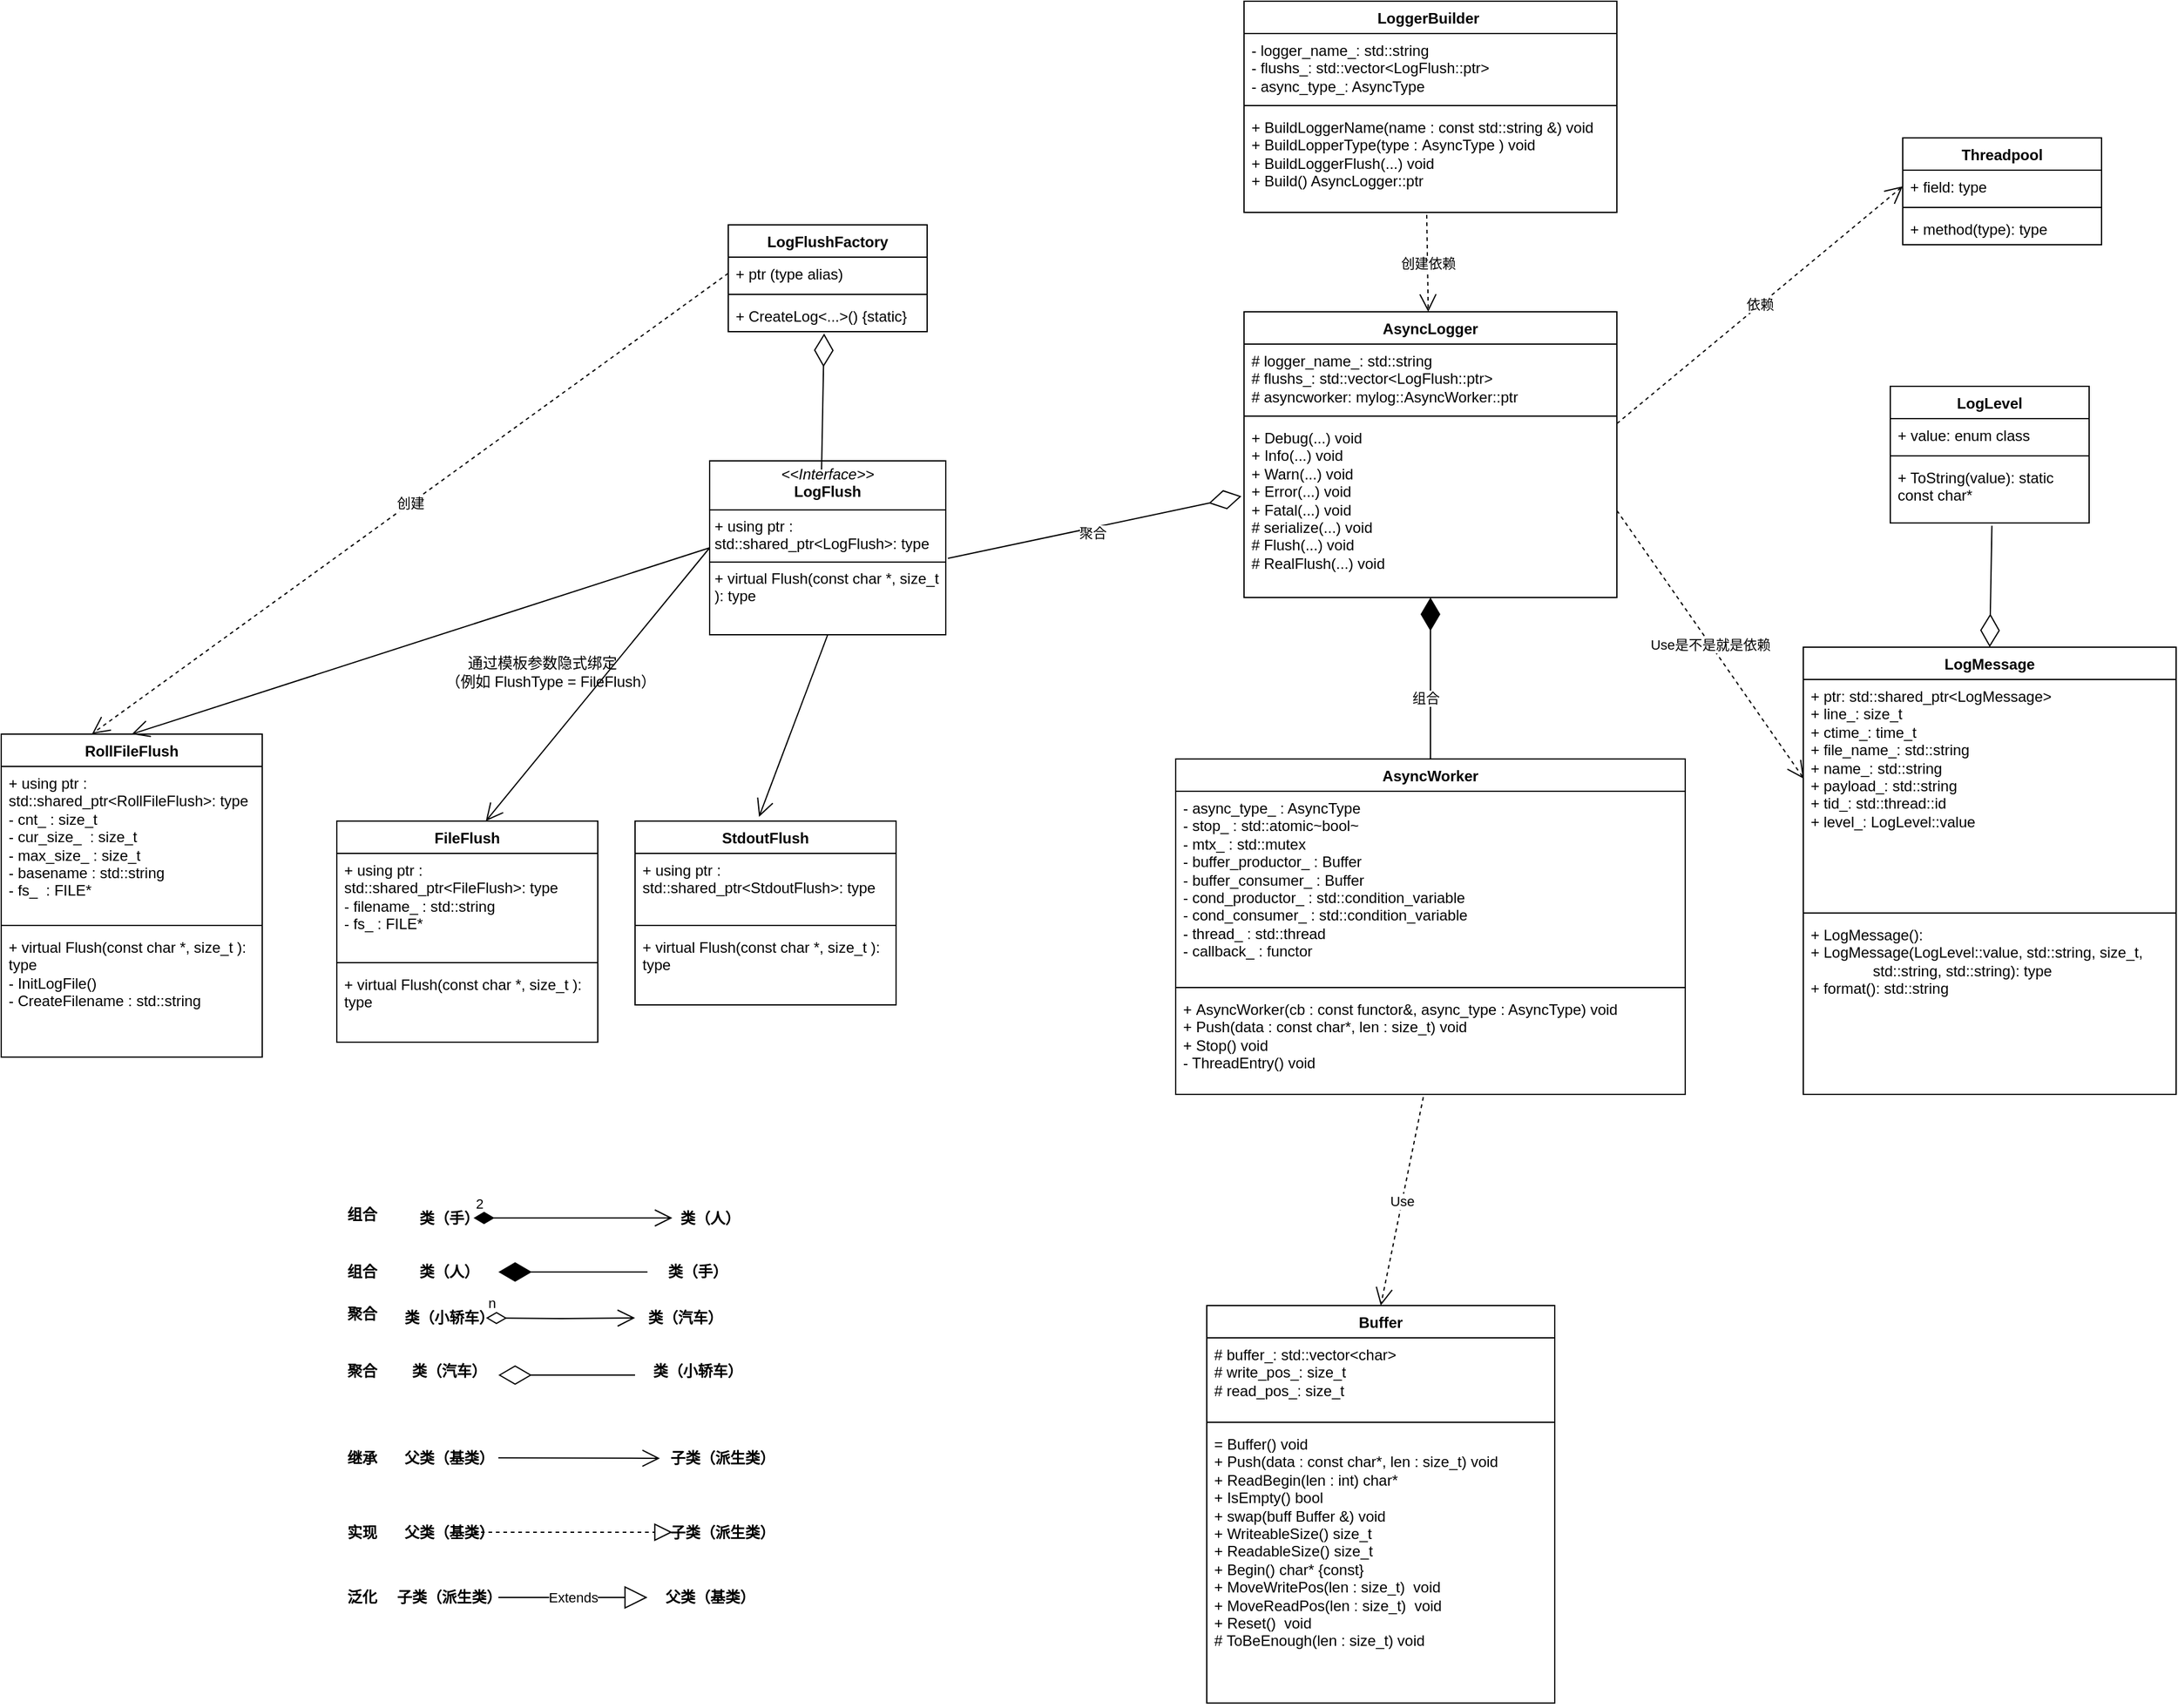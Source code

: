 <mxfile version="26.1.0">
  <diagram name="第 1 页" id="fOuAMprKsr2X9MjwaEno">
    <mxGraphModel dx="3427" dy="2079" grid="1" gridSize="10" guides="1" tooltips="1" connect="1" arrows="1" fold="1" page="1" pageScale="1" pageWidth="827" pageHeight="1169" math="0" shadow="0">
      <root>
        <mxCell id="0" />
        <mxCell id="1" parent="0" />
        <mxCell id="z3Is95D2eXdALTqiWvSm-1" value="LogLevel" style="swimlane;fontStyle=1;align=center;verticalAlign=top;childLayout=stackLayout;horizontal=1;startSize=26;horizontalStack=0;resizeParent=1;resizeParentMax=0;resizeLast=0;collapsible=1;marginBottom=0;whiteSpace=wrap;html=1;" parent="1" vertex="1">
          <mxGeometry x="450" y="-630" width="160" height="110" as="geometry" />
        </mxCell>
        <mxCell id="z3Is95D2eXdALTqiWvSm-2" value="+ value: enum class" style="text;strokeColor=none;fillColor=none;align=left;verticalAlign=top;spacingLeft=4;spacingRight=4;overflow=hidden;rotatable=0;points=[[0,0.5],[1,0.5]];portConstraint=eastwest;whiteSpace=wrap;html=1;" parent="z3Is95D2eXdALTqiWvSm-1" vertex="1">
          <mxGeometry y="26" width="160" height="26" as="geometry" />
        </mxCell>
        <mxCell id="z3Is95D2eXdALTqiWvSm-3" value="" style="line;strokeWidth=1;fillColor=none;align=left;verticalAlign=middle;spacingTop=-1;spacingLeft=3;spacingRight=3;rotatable=0;labelPosition=right;points=[];portConstraint=eastwest;strokeColor=inherit;" parent="z3Is95D2eXdALTqiWvSm-1" vertex="1">
          <mxGeometry y="52" width="160" height="8" as="geometry" />
        </mxCell>
        <mxCell id="z3Is95D2eXdALTqiWvSm-4" value="+ ToString(value): static const char*" style="text;strokeColor=none;fillColor=none;align=left;verticalAlign=top;spacingLeft=4;spacingRight=4;overflow=hidden;rotatable=0;points=[[0,0.5],[1,0.5]];portConstraint=eastwest;whiteSpace=wrap;html=1;" parent="z3Is95D2eXdALTqiWvSm-1" vertex="1">
          <mxGeometry y="60" width="160" height="50" as="geometry" />
        </mxCell>
        <mxCell id="z3Is95D2eXdALTqiWvSm-5" value="LogMessage" style="swimlane;fontStyle=1;align=center;verticalAlign=top;childLayout=stackLayout;horizontal=1;startSize=26;horizontalStack=0;resizeParent=1;resizeParentMax=0;resizeLast=0;collapsible=1;marginBottom=0;whiteSpace=wrap;html=1;" parent="1" vertex="1">
          <mxGeometry x="380" y="-420" width="300" height="360" as="geometry" />
        </mxCell>
        <mxCell id="z3Is95D2eXdALTqiWvSm-6" value="+ ptr: std::shared_ptr&amp;lt;LogMessage&amp;gt;&lt;div&gt;+ line_: size_t&lt;/div&gt;&lt;div&gt;+ ctime_: time_t&lt;/div&gt;&lt;div&gt;+ file_name_: std::string&lt;/div&gt;&lt;div&gt;+ name_: std::string&lt;/div&gt;&lt;div&gt;&lt;div&gt;+ payload_: std::string&lt;/div&gt;&lt;div&gt;+ tid_: std::thread::id&lt;/div&gt;&lt;/div&gt;&lt;div&gt;&lt;div&gt;+ level_: LogLevel::value&lt;/div&gt;&lt;/div&gt;" style="text;strokeColor=none;fillColor=none;align=left;verticalAlign=top;spacingLeft=4;spacingRight=4;overflow=hidden;rotatable=0;points=[[0,0.5],[1,0.5]];portConstraint=eastwest;whiteSpace=wrap;html=1;" parent="z3Is95D2eXdALTqiWvSm-5" vertex="1">
          <mxGeometry y="26" width="300" height="184" as="geometry" />
        </mxCell>
        <mxCell id="z3Is95D2eXdALTqiWvSm-7" value="" style="line;strokeWidth=1;fillColor=none;align=left;verticalAlign=middle;spacingTop=-1;spacingLeft=3;spacingRight=3;rotatable=0;labelPosition=right;points=[];portConstraint=eastwest;strokeColor=inherit;" parent="z3Is95D2eXdALTqiWvSm-5" vertex="1">
          <mxGeometry y="210" width="300" height="8" as="geometry" />
        </mxCell>
        <mxCell id="z3Is95D2eXdALTqiWvSm-8" value="+ LogMessage():&amp;nbsp;&lt;div&gt;+ LogMessage(&lt;span style=&quot;background-color: transparent;&quot;&gt;LogLevel::value, std::string, size_t,&lt;br&gt;&lt;/span&gt;&lt;span style=&quot;background-color: transparent;&quot;&gt;&amp;nbsp; &amp;nbsp; &amp;nbsp; &amp;nbsp; &amp;nbsp; &amp;nbsp; &amp;nbsp; &amp;nbsp;std::string, std::string&lt;/span&gt;): type&lt;/div&gt;&lt;div&gt;+ format(): std::string&lt;/div&gt;" style="text;strokeColor=none;fillColor=none;align=left;verticalAlign=top;spacingLeft=4;spacingRight=4;overflow=hidden;rotatable=0;points=[[0,0.5],[1,0.5]];portConstraint=eastwest;whiteSpace=wrap;html=1;" parent="z3Is95D2eXdALTqiWvSm-5" vertex="1">
          <mxGeometry y="218" width="300" height="142" as="geometry" />
        </mxCell>
        <mxCell id="IWvmdIMH10l5KPkmLy84-5" value="" style="endArrow=diamondThin;endFill=0;endSize=24;html=1;rounded=0;entryX=0.5;entryY=0;entryDx=0;entryDy=0;exitX=0.511;exitY=1.045;exitDx=0;exitDy=0;exitPerimeter=0;" parent="1" source="z3Is95D2eXdALTqiWvSm-4" target="z3Is95D2eXdALTqiWvSm-5" edge="1">
          <mxGeometry width="160" relative="1" as="geometry">
            <mxPoint x="450" y="280" as="sourcePoint" />
            <mxPoint x="481" y="340" as="targetPoint" />
          </mxGeometry>
        </mxCell>
        <mxCell id="IWvmdIMH10l5KPkmLy84-7" value="StdoutFlush" style="swimlane;fontStyle=1;align=center;verticalAlign=top;childLayout=stackLayout;horizontal=1;startSize=26;horizontalStack=0;resizeParent=1;resizeParentMax=0;resizeLast=0;collapsible=1;marginBottom=0;whiteSpace=wrap;html=1;" parent="1" vertex="1">
          <mxGeometry x="-560" y="-280" width="210" height="148" as="geometry" />
        </mxCell>
        <mxCell id="IWvmdIMH10l5KPkmLy84-8" value="+ using ptr : std::shared_ptr&amp;lt;StdoutFlush&amp;gt;: type" style="text;strokeColor=none;fillColor=none;align=left;verticalAlign=top;spacingLeft=4;spacingRight=4;overflow=hidden;rotatable=0;points=[[0,0.5],[1,0.5]];portConstraint=eastwest;whiteSpace=wrap;html=1;" parent="IWvmdIMH10l5KPkmLy84-7" vertex="1">
          <mxGeometry y="26" width="210" height="54" as="geometry" />
        </mxCell>
        <mxCell id="IWvmdIMH10l5KPkmLy84-9" value="" style="line;strokeWidth=1;fillColor=none;align=left;verticalAlign=middle;spacingTop=-1;spacingLeft=3;spacingRight=3;rotatable=0;labelPosition=right;points=[];portConstraint=eastwest;strokeColor=inherit;" parent="IWvmdIMH10l5KPkmLy84-7" vertex="1">
          <mxGeometry y="80" width="210" height="8" as="geometry" />
        </mxCell>
        <mxCell id="IWvmdIMH10l5KPkmLy84-10" value="+&amp;nbsp;virtual Flush(const char *, size_t ): type" style="text;strokeColor=none;fillColor=none;align=left;verticalAlign=top;spacingLeft=4;spacingRight=4;overflow=hidden;rotatable=0;points=[[0,0.5],[1,0.5]];portConstraint=eastwest;whiteSpace=wrap;html=1;" parent="IWvmdIMH10l5KPkmLy84-7" vertex="1">
          <mxGeometry y="88" width="210" height="60" as="geometry" />
        </mxCell>
        <mxCell id="IWvmdIMH10l5KPkmLy84-11" value="FileFlush" style="swimlane;fontStyle=1;align=center;verticalAlign=top;childLayout=stackLayout;horizontal=1;startSize=26;horizontalStack=0;resizeParent=1;resizeParentMax=0;resizeLast=0;collapsible=1;marginBottom=0;whiteSpace=wrap;html=1;" parent="1" vertex="1">
          <mxGeometry x="-800" y="-280" width="210" height="178" as="geometry" />
        </mxCell>
        <mxCell id="IWvmdIMH10l5KPkmLy84-12" value="+ using ptr : std::shared_ptr&amp;lt;FileFlush&amp;gt;: type&lt;div&gt;-&amp;nbsp;filename_ :&amp;nbsp;std::string&lt;/div&gt;&lt;div&gt;- fs_ :&amp;nbsp;FILE*&lt;/div&gt;" style="text;strokeColor=none;fillColor=none;align=left;verticalAlign=top;spacingLeft=4;spacingRight=4;overflow=hidden;rotatable=0;points=[[0,0.5],[1,0.5]];portConstraint=eastwest;whiteSpace=wrap;html=1;" parent="IWvmdIMH10l5KPkmLy84-11" vertex="1">
          <mxGeometry y="26" width="210" height="84" as="geometry" />
        </mxCell>
        <mxCell id="IWvmdIMH10l5KPkmLy84-13" value="" style="line;strokeWidth=1;fillColor=none;align=left;verticalAlign=middle;spacingTop=-1;spacingLeft=3;spacingRight=3;rotatable=0;labelPosition=right;points=[];portConstraint=eastwest;strokeColor=inherit;" parent="IWvmdIMH10l5KPkmLy84-11" vertex="1">
          <mxGeometry y="110" width="210" height="8" as="geometry" />
        </mxCell>
        <mxCell id="IWvmdIMH10l5KPkmLy84-14" value="+&amp;nbsp;virtual Flush(const char *, size_t ): type" style="text;strokeColor=none;fillColor=none;align=left;verticalAlign=top;spacingLeft=4;spacingRight=4;overflow=hidden;rotatable=0;points=[[0,0.5],[1,0.5]];portConstraint=eastwest;whiteSpace=wrap;html=1;" parent="IWvmdIMH10l5KPkmLy84-11" vertex="1">
          <mxGeometry y="118" width="210" height="60" as="geometry" />
        </mxCell>
        <mxCell id="IWvmdIMH10l5KPkmLy84-16" value="RollFileFlush" style="swimlane;fontStyle=1;align=center;verticalAlign=top;childLayout=stackLayout;horizontal=1;startSize=26;horizontalStack=0;resizeParent=1;resizeParentMax=0;resizeLast=0;collapsible=1;marginBottom=0;whiteSpace=wrap;html=1;" parent="1" vertex="1">
          <mxGeometry x="-1070" y="-350" width="210" height="260" as="geometry" />
        </mxCell>
        <mxCell id="IWvmdIMH10l5KPkmLy84-17" value="+ using ptr : std::shared_ptr&amp;lt;RollFileFlush&amp;gt;: type&lt;div&gt;&lt;span style=&quot;background-color: transparent; color: light-dark(rgb(0, 0, 0), rgb(255, 255, 255));&quot;&gt;- cnt_ :&amp;nbsp;&lt;/span&gt;size_t&amp;nbsp;&lt;div&gt;&lt;div&gt;-&amp;nbsp;&lt;span style=&quot;background-color: transparent; color: light-dark(rgb(0, 0, 0), rgb(255, 255, 255));&quot;&gt;cur_size_&lt;/span&gt;&lt;span style=&quot;background-color: transparent; color: light-dark(rgb(0, 0, 0), rgb(255, 255, 255));&quot;&gt;&amp;nbsp; :&amp;nbsp;&lt;/span&gt;&lt;span style=&quot;background-color: transparent;&quot;&gt;size_t&lt;/span&gt;&lt;/div&gt;&lt;div&gt;-&amp;nbsp;&lt;span style=&quot;background-color: transparent; color: light-dark(rgb(0, 0, 0), rgb(255, 255, 255));&quot;&gt;max_size_ :&lt;/span&gt;&lt;span style=&quot;background-color: transparent; color: light-dark(rgb(0, 0, 0), rgb(255, 255, 255));&quot;&gt;&amp;nbsp;size_t&amp;nbsp;&lt;/span&gt;&lt;/div&gt;&lt;div&gt;-&amp;nbsp;&lt;span style=&quot;background-color: transparent; color: light-dark(rgb(0, 0, 0), rgb(255, 255, 255));&quot;&gt;basename :&amp;nbsp;&lt;/span&gt;&lt;span style=&quot;background-color: transparent; color: light-dark(rgb(0, 0, 0), rgb(255, 255, 255));&quot;&gt;std::string&lt;/span&gt;&lt;/div&gt;&lt;div&gt;-&amp;nbsp;&lt;span style=&quot;background-color: transparent; color: light-dark(rgb(0, 0, 0), rgb(255, 255, 255));&quot;&gt;fs_&lt;/span&gt;&lt;span style=&quot;background-color: transparent; color: light-dark(rgb(0, 0, 0), rgb(255, 255, 255));&quot;&gt;&amp;nbsp; :&amp;nbsp;&lt;/span&gt;&lt;span style=&quot;background-color: transparent; color: light-dark(rgb(0, 0, 0), rgb(255, 255, 255));&quot;&gt;FILE*&lt;/span&gt;&lt;/div&gt;&lt;/div&gt;&lt;/div&gt;" style="text;strokeColor=none;fillColor=none;align=left;verticalAlign=top;spacingLeft=4;spacingRight=4;overflow=hidden;rotatable=0;points=[[0,0.5],[1,0.5]];portConstraint=eastwest;whiteSpace=wrap;html=1;" parent="IWvmdIMH10l5KPkmLy84-16" vertex="1">
          <mxGeometry y="26" width="210" height="124" as="geometry" />
        </mxCell>
        <mxCell id="IWvmdIMH10l5KPkmLy84-18" value="" style="line;strokeWidth=1;fillColor=none;align=left;verticalAlign=middle;spacingTop=-1;spacingLeft=3;spacingRight=3;rotatable=0;labelPosition=right;points=[];portConstraint=eastwest;strokeColor=inherit;" parent="IWvmdIMH10l5KPkmLy84-16" vertex="1">
          <mxGeometry y="150" width="210" height="8" as="geometry" />
        </mxCell>
        <mxCell id="IWvmdIMH10l5KPkmLy84-19" value="+&amp;nbsp;virtual Flush(const char *, size_t ): type&lt;div&gt;-&amp;nbsp;InitLogFile()&lt;/div&gt;&lt;div&gt;-&amp;nbsp;CreateFilename :&amp;nbsp;std::string&lt;/div&gt;&lt;div&gt;&lt;br&gt;&lt;/div&gt;" style="text;strokeColor=none;fillColor=none;align=left;verticalAlign=top;spacingLeft=4;spacingRight=4;overflow=hidden;rotatable=0;points=[[0,0.5],[1,0.5]];portConstraint=eastwest;whiteSpace=wrap;html=1;" parent="IWvmdIMH10l5KPkmLy84-16" vertex="1">
          <mxGeometry y="158" width="210" height="102" as="geometry" />
        </mxCell>
        <mxCell id="IWvmdIMH10l5KPkmLy84-21" value="LogFlushFactory" style="swimlane;fontStyle=1;align=center;verticalAlign=top;childLayout=stackLayout;horizontal=1;startSize=26;horizontalStack=0;resizeParent=1;resizeParentMax=0;resizeLast=0;collapsible=1;marginBottom=0;whiteSpace=wrap;html=1;" parent="1" vertex="1">
          <mxGeometry x="-485" y="-760" width="160" height="86" as="geometry" />
        </mxCell>
        <mxCell id="IWvmdIMH10l5KPkmLy84-22" value="+ ptr (type alias)" style="text;strokeColor=none;fillColor=none;align=left;verticalAlign=top;spacingLeft=4;spacingRight=4;overflow=hidden;rotatable=0;points=[[0,0.5],[1,0.5]];portConstraint=eastwest;whiteSpace=wrap;html=1;" parent="IWvmdIMH10l5KPkmLy84-21" vertex="1">
          <mxGeometry y="26" width="160" height="26" as="geometry" />
        </mxCell>
        <mxCell id="IWvmdIMH10l5KPkmLy84-23" value="" style="line;strokeWidth=1;fillColor=none;align=left;verticalAlign=middle;spacingTop=-1;spacingLeft=3;spacingRight=3;rotatable=0;labelPosition=right;points=[];portConstraint=eastwest;strokeColor=inherit;" parent="IWvmdIMH10l5KPkmLy84-21" vertex="1">
          <mxGeometry y="52" width="160" height="8" as="geometry" />
        </mxCell>
        <mxCell id="IWvmdIMH10l5KPkmLy84-24" value="+ CreateLog&amp;lt;...&amp;gt;() {static}" style="text;strokeColor=none;fillColor=none;align=left;verticalAlign=top;spacingLeft=4;spacingRight=4;overflow=hidden;rotatable=0;points=[[0,0.5],[1,0.5]];portConstraint=eastwest;whiteSpace=wrap;html=1;" parent="IWvmdIMH10l5KPkmLy84-21" vertex="1">
          <mxGeometry y="60" width="160" height="26" as="geometry" />
        </mxCell>
        <mxCell id="IWvmdIMH10l5KPkmLy84-26" value="" style="endArrow=open;endFill=1;endSize=12;html=1;rounded=0;exitX=0.5;exitY=1;exitDx=0;exitDy=0;entryX=0.475;entryY=-0.023;entryDx=0;entryDy=0;entryPerimeter=0;" parent="1" target="IWvmdIMH10l5KPkmLy84-7" edge="1" source="Rus0YeZyXGwCTxSHVyxS-50">
          <mxGeometry width="160" relative="1" as="geometry">
            <mxPoint x="10.51" y="359.98" as="sourcePoint" />
            <mxPoint x="-110" y="440" as="targetPoint" />
          </mxGeometry>
        </mxCell>
        <mxCell id="IWvmdIMH10l5KPkmLy84-28" value="" style="endArrow=open;endFill=1;endSize=12;html=1;rounded=0;entryX=0.5;entryY=0;entryDx=0;entryDy=0;exitX=0;exitY=0.5;exitDx=0;exitDy=0;" parent="1" target="IWvmdIMH10l5KPkmLy84-16" edge="1" source="Rus0YeZyXGwCTxSHVyxS-50">
          <mxGeometry width="160" relative="1" as="geometry">
            <mxPoint x="-90" y="280" as="sourcePoint" />
            <mxPoint x="-360" y="490" as="targetPoint" />
          </mxGeometry>
        </mxCell>
        <mxCell id="IWvmdIMH10l5KPkmLy84-29" value="&lt;div&gt;通过模板参数隐式绑定&lt;/div&gt;&lt;div&gt;&amp;nbsp; &amp;nbsp; （例如 FlushType = FileFlush）&lt;/div&gt;" style="text;html=1;align=center;verticalAlign=middle;resizable=0;points=[];autosize=1;strokeColor=none;fillColor=none;" parent="1" vertex="1">
          <mxGeometry x="-740" y="-420" width="210" height="40" as="geometry" />
        </mxCell>
        <mxCell id="Rus0YeZyXGwCTxSHVyxS-1" value="&lt;div&gt;&lt;span style=&quot;background-color: transparent; color: light-dark(rgb(0, 0, 0), rgb(255, 255, 255));&quot;&gt;AsyncWorker&lt;/span&gt;&lt;/div&gt;" style="swimlane;fontStyle=1;align=center;verticalAlign=top;childLayout=stackLayout;horizontal=1;startSize=26;horizontalStack=0;resizeParent=1;resizeParentMax=0;resizeLast=0;collapsible=1;marginBottom=0;whiteSpace=wrap;html=1;" parent="1" vertex="1">
          <mxGeometry x="-125" y="-330" width="410" height="270" as="geometry" />
        </mxCell>
        <mxCell id="Rus0YeZyXGwCTxSHVyxS-2" value="&lt;div&gt;- async_type_ : AsyncType&lt;/div&gt;&lt;div&gt;- stop_ : std::atomic~bool~&lt;/div&gt;&lt;div&gt;- mtx_ : std::mutex&lt;/div&gt;&lt;div&gt;- buffer_productor_ : Buffer&lt;/div&gt;&lt;div&gt;- buffer_consumer_ : Buffer&lt;/div&gt;&lt;div&gt;- cond_productor_ : std::condition_variable&lt;/div&gt;&lt;div&gt;- cond_consumer_ : std::condition_variable&lt;/div&gt;&lt;div&gt;- thread_ : std::thread&lt;/div&gt;&lt;div&gt;- callback_ : functor&lt;/div&gt;&lt;div&gt;&lt;br&gt;&lt;/div&gt;" style="text;strokeColor=none;fillColor=none;align=left;verticalAlign=top;spacingLeft=4;spacingRight=4;overflow=hidden;rotatable=0;points=[[0,0.5],[1,0.5]];portConstraint=eastwest;whiteSpace=wrap;html=1;" parent="Rus0YeZyXGwCTxSHVyxS-1" vertex="1">
          <mxGeometry y="26" width="410" height="154" as="geometry" />
        </mxCell>
        <mxCell id="Rus0YeZyXGwCTxSHVyxS-3" value="" style="line;strokeWidth=1;fillColor=none;align=left;verticalAlign=middle;spacingTop=-1;spacingLeft=3;spacingRight=3;rotatable=0;labelPosition=right;points=[];portConstraint=eastwest;strokeColor=inherit;" parent="Rus0YeZyXGwCTxSHVyxS-1" vertex="1">
          <mxGeometry y="180" width="410" height="8" as="geometry" />
        </mxCell>
        <mxCell id="Rus0YeZyXGwCTxSHVyxS-4" value="&lt;div&gt;+&amp;nbsp;AsyncWorker(cb : const functor&amp;amp;, async_type : AsyncType) void&lt;/div&gt;&lt;div&gt;+ Push(data : const char*, len : size_t) void&lt;/div&gt;&lt;div&gt;+ Stop() void&lt;/div&gt;&lt;div&gt;- ThreadEntry() void&lt;/div&gt;" style="text;strokeColor=none;fillColor=none;align=left;verticalAlign=top;spacingLeft=4;spacingRight=4;overflow=hidden;rotatable=0;points=[[0,0.5],[1,0.5]];portConstraint=eastwest;whiteSpace=wrap;html=1;" parent="Rus0YeZyXGwCTxSHVyxS-1" vertex="1">
          <mxGeometry y="188" width="410" height="82" as="geometry" />
        </mxCell>
        <mxCell id="Rus0YeZyXGwCTxSHVyxS-5" value="Buffer" style="swimlane;fontStyle=1;align=center;verticalAlign=top;childLayout=stackLayout;horizontal=1;startSize=26;horizontalStack=0;resizeParent=1;resizeParentMax=0;resizeLast=0;collapsible=1;marginBottom=0;whiteSpace=wrap;html=1;" parent="1" vertex="1">
          <mxGeometry x="-100" y="110" width="280" height="320" as="geometry" />
        </mxCell>
        <mxCell id="Rus0YeZyXGwCTxSHVyxS-6" value="&lt;div&gt;# buffer_: std::vector&amp;lt;char&amp;gt;&lt;/div&gt;&lt;div&gt;# write_pos_: size_t&lt;/div&gt;&lt;div&gt;# read_pos_: size_t&lt;/div&gt;&lt;div&gt;&lt;br&gt;&lt;/div&gt;&lt;div&gt;&lt;br&gt;&lt;/div&gt;" style="text;strokeColor=none;fillColor=none;align=left;verticalAlign=top;spacingLeft=4;spacingRight=4;overflow=hidden;rotatable=0;points=[[0,0.5],[1,0.5]];portConstraint=eastwest;whiteSpace=wrap;html=1;" parent="Rus0YeZyXGwCTxSHVyxS-5" vertex="1">
          <mxGeometry y="26" width="280" height="64" as="geometry" />
        </mxCell>
        <mxCell id="Rus0YeZyXGwCTxSHVyxS-7" value="" style="line;strokeWidth=1;fillColor=none;align=left;verticalAlign=middle;spacingTop=-1;spacingLeft=3;spacingRight=3;rotatable=0;labelPosition=right;points=[];portConstraint=eastwest;strokeColor=inherit;" parent="Rus0YeZyXGwCTxSHVyxS-5" vertex="1">
          <mxGeometry y="90" width="280" height="8" as="geometry" />
        </mxCell>
        <mxCell id="Rus0YeZyXGwCTxSHVyxS-8" value="&lt;div&gt;=&amp;nbsp;Buffer() void&lt;/div&gt;&lt;div&gt;+ Push(data : const char*, len : size_t) void&lt;/div&gt;&lt;div&gt;+&amp;nbsp;ReadBegin(len : int) char*&lt;/div&gt;&lt;div&gt;+&amp;nbsp;IsEmpty() bool&lt;/div&gt;&lt;div&gt;+ swap(buff Buffer &amp;amp;) void&lt;/div&gt;&lt;div&gt;+&amp;nbsp;WriteableSize() size_t&lt;/div&gt;&lt;div&gt;+&amp;nbsp;ReadableSize() size_t&lt;/div&gt;&lt;div&gt;+&amp;nbsp;Begin() char* {const}&lt;/div&gt;&lt;div&gt;+&amp;nbsp;MoveWritePos(len : size_t)&amp;nbsp; void&lt;/div&gt;&lt;div&gt;+&amp;nbsp;MoveReadPos(len : size_t)&amp;nbsp; void&lt;/div&gt;&lt;div&gt;+&amp;nbsp;Reset()&amp;nbsp; void&lt;/div&gt;&lt;div&gt;#&amp;nbsp;ToBeEnough(len : size_t) void&lt;/div&gt;" style="text;strokeColor=none;fillColor=none;align=left;verticalAlign=top;spacingLeft=4;spacingRight=4;overflow=hidden;rotatable=0;points=[[0,0.5],[1,0.5]];portConstraint=eastwest;whiteSpace=wrap;html=1;" parent="Rus0YeZyXGwCTxSHVyxS-5" vertex="1">
          <mxGeometry y="98" width="280" height="222" as="geometry" />
        </mxCell>
        <mxCell id="Rus0YeZyXGwCTxSHVyxS-9" value="Use" style="endArrow=open;endSize=12;dashed=1;html=1;rounded=0;entryX=0.5;entryY=0;entryDx=0;entryDy=0;exitX=0.486;exitY=1.027;exitDx=0;exitDy=0;exitPerimeter=0;" parent="1" source="Rus0YeZyXGwCTxSHVyxS-4" target="Rus0YeZyXGwCTxSHVyxS-5" edge="1">
          <mxGeometry width="160" relative="1" as="geometry">
            <mxPoint x="-330" y="1010" as="sourcePoint" />
            <mxPoint x="-250" y="1010" as="targetPoint" />
          </mxGeometry>
        </mxCell>
        <mxCell id="Rus0YeZyXGwCTxSHVyxS-10" value="n" style="endArrow=open;html=1;endSize=12;startArrow=diamondThin;startSize=14;startFill=0;edgeStyle=orthogonalEdgeStyle;align=left;verticalAlign=bottom;rounded=0;" parent="1" target="Rus0YeZyXGwCTxSHVyxS-11" edge="1">
          <mxGeometry x="-1" y="3" relative="1" as="geometry">
            <mxPoint x="-680" y="120" as="sourcePoint" />
            <mxPoint x="-520" y="120" as="targetPoint" />
          </mxGeometry>
        </mxCell>
        <mxCell id="Rus0YeZyXGwCTxSHVyxS-11" value="类（汽车）" style="text;align=center;fontStyle=1;verticalAlign=middle;spacingLeft=3;spacingRight=3;strokeColor=none;rotatable=0;points=[[0,0.5],[1,0.5]];portConstraint=eastwest;html=1;" parent="1" vertex="1">
          <mxGeometry x="-560" y="107" width="80" height="26" as="geometry" />
        </mxCell>
        <mxCell id="Rus0YeZyXGwCTxSHVyxS-12" value="类（小轿车）" style="text;align=center;fontStyle=1;verticalAlign=middle;spacingLeft=3;spacingRight=3;strokeColor=none;rotatable=0;points=[[0,0.5],[1,0.5]];portConstraint=eastwest;html=1;" parent="1" vertex="1">
          <mxGeometry x="-750" y="107" width="80" height="26" as="geometry" />
        </mxCell>
        <mxCell id="Rus0YeZyXGwCTxSHVyxS-13" value="聚合" style="text;align=center;fontStyle=1;verticalAlign=middle;spacingLeft=3;spacingRight=3;strokeColor=none;rotatable=0;points=[[0,0.5],[1,0.5]];portConstraint=eastwest;html=1;" parent="1" vertex="1">
          <mxGeometry x="-820" y="104" width="80" height="26" as="geometry" />
        </mxCell>
        <mxCell id="Rus0YeZyXGwCTxSHVyxS-21" value="聚合" style="text;align=center;fontStyle=1;verticalAlign=middle;spacingLeft=3;spacingRight=3;strokeColor=none;rotatable=0;points=[[0,0.5],[1,0.5]];portConstraint=eastwest;html=1;" parent="1" vertex="1">
          <mxGeometry x="-820" y="150" width="80" height="26" as="geometry" />
        </mxCell>
        <mxCell id="Rus0YeZyXGwCTxSHVyxS-22" value="" style="endArrow=diamondThin;endFill=0;endSize=24;html=1;rounded=0;" parent="1" edge="1">
          <mxGeometry width="160" relative="1" as="geometry">
            <mxPoint x="-560" y="166" as="sourcePoint" />
            <mxPoint x="-670" y="166" as="targetPoint" />
          </mxGeometry>
        </mxCell>
        <mxCell id="Rus0YeZyXGwCTxSHVyxS-23" value="Extends" style="endArrow=block;endSize=16;endFill=0;html=1;rounded=0;exitX=1;exitY=0.5;exitDx=0;exitDy=0;" parent="1" source="Rus0YeZyXGwCTxSHVyxS-35" edge="1">
          <mxGeometry width="160" relative="1" as="geometry">
            <mxPoint x="-690" y="344.58" as="sourcePoint" />
            <mxPoint x="-550" y="345" as="targetPoint" />
          </mxGeometry>
        </mxCell>
        <mxCell id="Rus0YeZyXGwCTxSHVyxS-24" value="继承" style="text;align=center;fontStyle=1;verticalAlign=middle;spacingLeft=3;spacingRight=3;strokeColor=none;rotatable=0;points=[[0,0.5],[1,0.5]];portConstraint=eastwest;html=1;" parent="1" vertex="1">
          <mxGeometry x="-820" y="220" width="80" height="26" as="geometry" />
        </mxCell>
        <mxCell id="Rus0YeZyXGwCTxSHVyxS-26" value="父类（基类）" style="text;align=center;fontStyle=1;verticalAlign=middle;spacingLeft=3;spacingRight=3;strokeColor=none;rotatable=0;points=[[0,0.5],[1,0.5]];portConstraint=eastwest;html=1;" parent="1" vertex="1">
          <mxGeometry x="-750" y="220" width="80" height="26" as="geometry" />
        </mxCell>
        <mxCell id="Rus0YeZyXGwCTxSHVyxS-27" value="​子类（派生类）​" style="text;align=center;fontStyle=1;verticalAlign=middle;spacingLeft=3;spacingRight=3;strokeColor=none;rotatable=0;points=[[0,0.5],[1,0.5]];portConstraint=eastwest;html=1;" parent="1" vertex="1">
          <mxGeometry x="-530" y="220" width="80" height="26" as="geometry" />
        </mxCell>
        <mxCell id="Rus0YeZyXGwCTxSHVyxS-29" value="父类（基类）" style="text;align=center;fontStyle=1;verticalAlign=middle;spacingLeft=3;spacingRight=3;strokeColor=none;rotatable=0;points=[[0,0.5],[1,0.5]];portConstraint=eastwest;html=1;" parent="1" vertex="1">
          <mxGeometry x="-750" y="280" width="80" height="26" as="geometry" />
        </mxCell>
        <mxCell id="Rus0YeZyXGwCTxSHVyxS-30" value="​子类（派生类）​" style="text;align=center;fontStyle=1;verticalAlign=middle;spacingLeft=3;spacingRight=3;strokeColor=none;rotatable=0;points=[[0,0.5],[1,0.5]];portConstraint=eastwest;html=1;" parent="1" vertex="1">
          <mxGeometry x="-530" y="280" width="80" height="26" as="geometry" />
        </mxCell>
        <mxCell id="Rus0YeZyXGwCTxSHVyxS-31" value="" style="endArrow=block;dashed=1;endFill=0;endSize=12;html=1;rounded=0;" parent="1" edge="1">
          <mxGeometry width="160" relative="1" as="geometry">
            <mxPoint x="-690" y="292.5" as="sourcePoint" />
            <mxPoint x="-530" y="292.5" as="targetPoint" />
          </mxGeometry>
        </mxCell>
        <mxCell id="Rus0YeZyXGwCTxSHVyxS-32" value="实现" style="text;align=center;fontStyle=1;verticalAlign=middle;spacingLeft=3;spacingRight=3;strokeColor=none;rotatable=0;points=[[0,0.5],[1,0.5]];portConstraint=eastwest;html=1;" parent="1" vertex="1">
          <mxGeometry x="-820" y="280" width="80" height="26" as="geometry" />
        </mxCell>
        <mxCell id="Rus0YeZyXGwCTxSHVyxS-33" value="" style="endArrow=open;endFill=1;endSize=12;html=1;rounded=0;" parent="1" edge="1">
          <mxGeometry width="160" relative="1" as="geometry">
            <mxPoint x="-670" y="232.58" as="sourcePoint" />
            <mxPoint x="-540" y="233" as="targetPoint" />
          </mxGeometry>
        </mxCell>
        <mxCell id="Rus0YeZyXGwCTxSHVyxS-34" value="泛化" style="text;align=center;fontStyle=1;verticalAlign=middle;spacingLeft=3;spacingRight=3;strokeColor=none;rotatable=0;points=[[0,0.5],[1,0.5]];portConstraint=eastwest;html=1;" parent="1" vertex="1">
          <mxGeometry x="-820" y="332" width="80" height="26" as="geometry" />
        </mxCell>
        <mxCell id="Rus0YeZyXGwCTxSHVyxS-35" value="​子类（派生类）​" style="text;align=center;fontStyle=1;verticalAlign=middle;spacingLeft=3;spacingRight=3;strokeColor=none;rotatable=0;points=[[0,0.5],[1,0.5]];portConstraint=eastwest;html=1;" parent="1" vertex="1">
          <mxGeometry x="-750" y="332" width="80" height="26" as="geometry" />
        </mxCell>
        <mxCell id="Rus0YeZyXGwCTxSHVyxS-36" value="父类（基类）" style="text;align=center;fontStyle=1;verticalAlign=middle;spacingLeft=3;spacingRight=3;strokeColor=none;rotatable=0;points=[[0,0.5],[1,0.5]];portConstraint=eastwest;html=1;" parent="1" vertex="1">
          <mxGeometry x="-540" y="332" width="80" height="26" as="geometry" />
        </mxCell>
        <mxCell id="Rus0YeZyXGwCTxSHVyxS-37" value="类（小轿车）" style="text;align=center;fontStyle=1;verticalAlign=middle;spacingLeft=3;spacingRight=3;strokeColor=none;rotatable=0;points=[[0,0.5],[1,0.5]];portConstraint=eastwest;html=1;" parent="1" vertex="1">
          <mxGeometry x="-550" y="150" width="80" height="26" as="geometry" />
        </mxCell>
        <mxCell id="Rus0YeZyXGwCTxSHVyxS-38" value="类（汽车）" style="text;align=center;fontStyle=1;verticalAlign=middle;spacingLeft=3;spacingRight=3;strokeColor=none;rotatable=0;points=[[0,0.5],[1,0.5]];portConstraint=eastwest;html=1;" parent="1" vertex="1">
          <mxGeometry x="-750" y="150" width="80" height="26" as="geometry" />
        </mxCell>
        <mxCell id="Rus0YeZyXGwCTxSHVyxS-40" value="类（人）" style="text;align=center;fontStyle=1;verticalAlign=middle;spacingLeft=3;spacingRight=3;strokeColor=none;rotatable=0;points=[[0,0.5],[1,0.5]];portConstraint=eastwest;html=1;" parent="1" vertex="1">
          <mxGeometry x="-540" y="27" width="80" height="26" as="geometry" />
        </mxCell>
        <mxCell id="Rus0YeZyXGwCTxSHVyxS-41" value="类（手）" style="text;align=center;fontStyle=1;verticalAlign=middle;spacingLeft=3;spacingRight=3;strokeColor=none;rotatable=0;points=[[0,0.5],[1,0.5]];portConstraint=eastwest;html=1;" parent="1" vertex="1">
          <mxGeometry x="-750" y="27" width="80" height="26" as="geometry" />
        </mxCell>
        <mxCell id="Rus0YeZyXGwCTxSHVyxS-42" value="组合" style="text;align=center;fontStyle=1;verticalAlign=middle;spacingLeft=3;spacingRight=3;strokeColor=none;rotatable=0;points=[[0,0.5],[1,0.5]];portConstraint=eastwest;html=1;" parent="1" vertex="1">
          <mxGeometry x="-820" y="24" width="80" height="26" as="geometry" />
        </mxCell>
        <mxCell id="Rus0YeZyXGwCTxSHVyxS-43" value="组合" style="text;align=center;fontStyle=1;verticalAlign=middle;spacingLeft=3;spacingRight=3;strokeColor=none;rotatable=0;points=[[0,0.5],[1,0.5]];portConstraint=eastwest;html=1;" parent="1" vertex="1">
          <mxGeometry x="-820" y="70" width="80" height="26" as="geometry" />
        </mxCell>
        <mxCell id="Rus0YeZyXGwCTxSHVyxS-45" value="类（手）" style="text;align=center;fontStyle=1;verticalAlign=middle;spacingLeft=3;spacingRight=3;strokeColor=none;rotatable=0;points=[[0,0.5],[1,0.5]];portConstraint=eastwest;html=1;" parent="1" vertex="1">
          <mxGeometry x="-550" y="70" width="80" height="26" as="geometry" />
        </mxCell>
        <mxCell id="Rus0YeZyXGwCTxSHVyxS-46" value="类（人）" style="text;align=center;fontStyle=1;verticalAlign=middle;spacingLeft=3;spacingRight=3;strokeColor=none;rotatable=0;points=[[0,0.5],[1,0.5]];portConstraint=eastwest;html=1;" parent="1" vertex="1">
          <mxGeometry x="-750" y="70" width="80" height="26" as="geometry" />
        </mxCell>
        <mxCell id="Rus0YeZyXGwCTxSHVyxS-47" value="2" style="endArrow=open;html=1;endSize=12;startArrow=diamondThin;startSize=14;startFill=1;edgeStyle=orthogonalEdgeStyle;align=left;verticalAlign=bottom;rounded=0;" parent="1" edge="1">
          <mxGeometry x="-1" y="3" relative="1" as="geometry">
            <mxPoint x="-690" y="39.5" as="sourcePoint" />
            <mxPoint x="-530" y="39.5" as="targetPoint" />
          </mxGeometry>
        </mxCell>
        <mxCell id="Rus0YeZyXGwCTxSHVyxS-48" value="" style="endArrow=diamondThin;endFill=1;endSize=24;html=1;rounded=0;entryX=1;entryY=0.5;entryDx=0;entryDy=0;" parent="1" source="Rus0YeZyXGwCTxSHVyxS-45" target="Rus0YeZyXGwCTxSHVyxS-46" edge="1">
          <mxGeometry width="160" relative="1" as="geometry">
            <mxPoint x="-690" y="82.5" as="sourcePoint" />
            <mxPoint x="-610" y="60" as="targetPoint" />
          </mxGeometry>
        </mxCell>
        <mxCell id="IWvmdIMH10l5KPkmLy84-27" value="" style="endArrow=open;endFill=1;endSize=12;html=1;rounded=0;exitX=0;exitY=0.5;exitDx=0;exitDy=0;entryX=0.571;entryY=0;entryDx=0;entryDy=0;entryPerimeter=0;" parent="1" target="IWvmdIMH10l5KPkmLy84-11" edge="1" source="Rus0YeZyXGwCTxSHVyxS-50">
          <mxGeometry width="160" relative="1" as="geometry">
            <mxPoint x="-82.73" y="311.68" as="sourcePoint" />
            <mxPoint x="-170" y="470" as="targetPoint" />
          </mxGeometry>
        </mxCell>
        <mxCell id="Rus0YeZyXGwCTxSHVyxS-50" value="&lt;p style=&quot;margin:0px;margin-top:4px;text-align:center;&quot;&gt;&lt;i&gt;&amp;lt;&amp;lt;Interface&amp;gt;&amp;gt;&lt;/i&gt;&lt;br&gt;&lt;span style=&quot;font-weight: 700;&quot;&gt;LogFlush&lt;/span&gt;&lt;/p&gt;&lt;hr size=&quot;1&quot; style=&quot;border-style:solid;&quot;&gt;&lt;p style=&quot;margin:0px;margin-left:4px;&quot;&gt;+ using ptr : std::shared_ptr&amp;lt;LogFlush&amp;gt;: type&lt;/p&gt;&lt;hr size=&quot;1&quot; style=&quot;border-style:solid;&quot;&gt;&lt;p style=&quot;margin:0px;margin-left:4px;&quot;&gt;+&amp;nbsp;virtual Flush(const char *, size_t ): type&lt;/p&gt;" style="verticalAlign=top;align=left;overflow=fill;html=1;whiteSpace=wrap;" parent="1" vertex="1">
          <mxGeometry x="-500" y="-570" width="190" height="140" as="geometry" />
        </mxCell>
        <mxCell id="Rus0YeZyXGwCTxSHVyxS-51" value="" style="endArrow=diamondThin;endFill=0;endSize=24;html=1;rounded=0;entryX=0.482;entryY=1.058;entryDx=0;entryDy=0;entryPerimeter=0;exitX=0.474;exitY=0.05;exitDx=0;exitDy=0;exitPerimeter=0;" parent="1" target="IWvmdIMH10l5KPkmLy84-24" edge="1" source="Rus0YeZyXGwCTxSHVyxS-50">
          <mxGeometry width="160" relative="1" as="geometry">
            <mxPoint x="17" y="220" as="sourcePoint" />
            <mxPoint x="-140" y="280" as="targetPoint" />
          </mxGeometry>
        </mxCell>
        <mxCell id="jP4GjA4qDlAosk7RqO7u-1" value="LoggerBuilder&amp;nbsp;" style="swimlane;fontStyle=1;align=center;verticalAlign=top;childLayout=stackLayout;horizontal=1;startSize=26;horizontalStack=0;resizeParent=1;resizeParentMax=0;resizeLast=0;collapsible=1;marginBottom=0;whiteSpace=wrap;html=1;" vertex="1" parent="1">
          <mxGeometry x="-70" y="-940" width="300" height="170" as="geometry" />
        </mxCell>
        <mxCell id="jP4GjA4qDlAosk7RqO7u-2" value="&lt;div&gt;- logger_name_: std::string&lt;/div&gt;&lt;div&gt;- flushs_: std::vector&amp;lt;LogFlush::ptr&amp;gt;&lt;/div&gt;&lt;div&gt;- async_type_: AsyncType&lt;/div&gt;" style="text;strokeColor=none;fillColor=none;align=left;verticalAlign=top;spacingLeft=4;spacingRight=4;overflow=hidden;rotatable=0;points=[[0,0.5],[1,0.5]];portConstraint=eastwest;whiteSpace=wrap;html=1;" vertex="1" parent="jP4GjA4qDlAosk7RqO7u-1">
          <mxGeometry y="26" width="300" height="54" as="geometry" />
        </mxCell>
        <mxCell id="jP4GjA4qDlAosk7RqO7u-3" value="" style="line;strokeWidth=1;fillColor=none;align=left;verticalAlign=middle;spacingTop=-1;spacingLeft=3;spacingRight=3;rotatable=0;labelPosition=right;points=[];portConstraint=eastwest;strokeColor=inherit;" vertex="1" parent="jP4GjA4qDlAosk7RqO7u-1">
          <mxGeometry y="80" width="300" height="8" as="geometry" />
        </mxCell>
        <mxCell id="jP4GjA4qDlAosk7RqO7u-4" value="&lt;div&gt;+ BuildLoggerName(&lt;span style=&quot;background-color: transparent; color: light-dark(rgb(0, 0, 0), rgb(255, 255, 255));&quot;&gt;name :&amp;nbsp;&lt;/span&gt;&lt;span style=&quot;background-color: transparent; color: light-dark(rgb(0, 0, 0), rgb(255, 255, 255));&quot;&gt;const std::string &amp;amp;) void&lt;/span&gt;&lt;/div&gt;&lt;div&gt;+ BuildLopperType(&lt;span style=&quot;background-color: transparent; color: light-dark(rgb(0, 0, 0), rgb(255, 255, 255));&quot;&gt;type :&amp;nbsp;&lt;/span&gt;&lt;span style=&quot;background-color: transparent; color: light-dark(rgb(0, 0, 0), rgb(255, 255, 255));&quot;&gt;AsyncType ) void&lt;/span&gt;&lt;/div&gt;&lt;div&gt;+ BuildLoggerFlush(...) void&lt;/div&gt;&lt;div&gt;+ Build() AsyncLogger::ptr&lt;/div&gt;" style="text;strokeColor=none;fillColor=none;align=left;verticalAlign=top;spacingLeft=4;spacingRight=4;overflow=hidden;rotatable=0;points=[[0,0.5],[1,0.5]];portConstraint=eastwest;whiteSpace=wrap;html=1;" vertex="1" parent="jP4GjA4qDlAosk7RqO7u-1">
          <mxGeometry y="88" width="300" height="82" as="geometry" />
        </mxCell>
        <mxCell id="jP4GjA4qDlAosk7RqO7u-5" value="AsyncLogger" style="swimlane;fontStyle=1;align=center;verticalAlign=top;childLayout=stackLayout;horizontal=1;startSize=26;horizontalStack=0;resizeParent=1;resizeParentMax=0;resizeLast=0;collapsible=1;marginBottom=0;whiteSpace=wrap;html=1;" vertex="1" parent="1">
          <mxGeometry x="-70" y="-690" width="300" height="230" as="geometry" />
        </mxCell>
        <mxCell id="jP4GjA4qDlAosk7RqO7u-6" value="&lt;div&gt;# logger_name_: std::string&lt;/div&gt;&lt;div&gt;# flushs_: std::vector&amp;lt;LogFlush::ptr&amp;gt;&lt;/div&gt;&lt;div&gt;# asyncworker: mylog::AsyncWorker::ptr&lt;/div&gt;" style="text;strokeColor=none;fillColor=none;align=left;verticalAlign=top;spacingLeft=4;spacingRight=4;overflow=hidden;rotatable=0;points=[[0,0.5],[1,0.5]];portConstraint=eastwest;whiteSpace=wrap;html=1;" vertex="1" parent="jP4GjA4qDlAosk7RqO7u-5">
          <mxGeometry y="26" width="300" height="54" as="geometry" />
        </mxCell>
        <mxCell id="jP4GjA4qDlAosk7RqO7u-7" value="" style="line;strokeWidth=1;fillColor=none;align=left;verticalAlign=middle;spacingTop=-1;spacingLeft=3;spacingRight=3;rotatable=0;labelPosition=right;points=[];portConstraint=eastwest;strokeColor=inherit;" vertex="1" parent="jP4GjA4qDlAosk7RqO7u-5">
          <mxGeometry y="80" width="300" height="8" as="geometry" />
        </mxCell>
        <mxCell id="jP4GjA4qDlAosk7RqO7u-8" value="&lt;div&gt;+ Debug(...) void&lt;/div&gt;&lt;div&gt;+ Info(...) void&lt;/div&gt;&lt;div&gt;+ Warn(...) void&lt;/div&gt;&lt;div&gt;+ Error(...) void&lt;/div&gt;&lt;div&gt;+ Fatal(...) void&lt;/div&gt;&lt;div&gt;# serialize(...) void&lt;/div&gt;&lt;div&gt;# Flush(...) void&lt;/div&gt;&lt;div&gt;# RealFlush(...) void&lt;/div&gt;" style="text;strokeColor=none;fillColor=none;align=left;verticalAlign=top;spacingLeft=4;spacingRight=4;overflow=hidden;rotatable=0;points=[[0,0.5],[1,0.5]];portConstraint=eastwest;whiteSpace=wrap;html=1;" vertex="1" parent="jP4GjA4qDlAosk7RqO7u-5">
          <mxGeometry y="88" width="300" height="142" as="geometry" />
        </mxCell>
        <mxCell id="jP4GjA4qDlAosk7RqO7u-11" value="" style="endArrow=diamondThin;endFill=1;endSize=24;html=1;rounded=0;entryX=0.48;entryY=1.024;entryDx=0;entryDy=0;entryPerimeter=0;exitX=0.5;exitY=0;exitDx=0;exitDy=0;" edge="1" parent="1" source="Rus0YeZyXGwCTxSHVyxS-1">
          <mxGeometry width="160" relative="1" as="geometry">
            <mxPoint x="86" y="-382" as="sourcePoint" />
            <mxPoint x="80" y="-460" as="targetPoint" />
          </mxGeometry>
        </mxCell>
        <mxCell id="jP4GjA4qDlAosk7RqO7u-12" value="组合" style="edgeLabel;html=1;align=center;verticalAlign=middle;resizable=0;points=[];" vertex="1" connectable="0" parent="jP4GjA4qDlAosk7RqO7u-11">
          <mxGeometry x="-0.249" y="4" relative="1" as="geometry">
            <mxPoint as="offset" />
          </mxGeometry>
        </mxCell>
        <mxCell id="jP4GjA4qDlAosk7RqO7u-13" value="创建依赖" style="endArrow=open;endSize=12;dashed=1;html=1;rounded=0;exitX=0.49;exitY=1.024;exitDx=0;exitDy=0;exitPerimeter=0;" edge="1" parent="1" source="jP4GjA4qDlAosk7RqO7u-4" target="jP4GjA4qDlAosk7RqO7u-5">
          <mxGeometry width="160" relative="1" as="geometry">
            <mxPoint x="-190" y="-620" as="sourcePoint" />
            <mxPoint x="-30" y="-620" as="targetPoint" />
          </mxGeometry>
        </mxCell>
        <mxCell id="jP4GjA4qDlAosk7RqO7u-14" value="" style="endArrow=diamondThin;endFill=0;endSize=24;html=1;rounded=0;exitX=1.009;exitY=0.561;exitDx=0;exitDy=0;exitPerimeter=0;entryX=-0.007;entryY=0.426;entryDx=0;entryDy=0;entryPerimeter=0;" edge="1" parent="1" source="Rus0YeZyXGwCTxSHVyxS-50" target="jP4GjA4qDlAosk7RqO7u-8">
          <mxGeometry width="160" relative="1" as="geometry">
            <mxPoint x="-280" y="-624.5" as="sourcePoint" />
            <mxPoint x="-280" y="-525.5" as="targetPoint" />
          </mxGeometry>
        </mxCell>
        <mxCell id="jP4GjA4qDlAosk7RqO7u-17" value="聚合" style="edgeLabel;html=1;align=center;verticalAlign=middle;resizable=0;points=[];" vertex="1" connectable="0" parent="jP4GjA4qDlAosk7RqO7u-14">
          <mxGeometry x="-0.014" y="-4" relative="1" as="geometry">
            <mxPoint x="-1" as="offset" />
          </mxGeometry>
        </mxCell>
        <mxCell id="jP4GjA4qDlAosk7RqO7u-18" value="Use是不是就是依赖" style="endArrow=open;endSize=12;dashed=1;html=1;rounded=0;entryX=0.002;entryY=0.435;entryDx=0;entryDy=0;entryPerimeter=0;" edge="1" parent="1" target="z3Is95D2eXdALTqiWvSm-6">
          <mxGeometry width="160" relative="1" as="geometry">
            <mxPoint x="230" y="-530" as="sourcePoint" />
            <mxPoint x="390" y="-530" as="targetPoint" />
          </mxGeometry>
        </mxCell>
        <mxCell id="jP4GjA4qDlAosk7RqO7u-23" value="Threadpool" style="swimlane;fontStyle=1;align=center;verticalAlign=top;childLayout=stackLayout;horizontal=1;startSize=26;horizontalStack=0;resizeParent=1;resizeParentMax=0;resizeLast=0;collapsible=1;marginBottom=0;whiteSpace=wrap;html=1;" vertex="1" parent="1">
          <mxGeometry x="460" y="-830" width="160" height="86" as="geometry" />
        </mxCell>
        <mxCell id="jP4GjA4qDlAosk7RqO7u-24" value="+ field: type" style="text;strokeColor=none;fillColor=none;align=left;verticalAlign=top;spacingLeft=4;spacingRight=4;overflow=hidden;rotatable=0;points=[[0,0.5],[1,0.5]];portConstraint=eastwest;whiteSpace=wrap;html=1;" vertex="1" parent="jP4GjA4qDlAosk7RqO7u-23">
          <mxGeometry y="26" width="160" height="26" as="geometry" />
        </mxCell>
        <mxCell id="jP4GjA4qDlAosk7RqO7u-25" value="" style="line;strokeWidth=1;fillColor=none;align=left;verticalAlign=middle;spacingTop=-1;spacingLeft=3;spacingRight=3;rotatable=0;labelPosition=right;points=[];portConstraint=eastwest;strokeColor=inherit;" vertex="1" parent="jP4GjA4qDlAosk7RqO7u-23">
          <mxGeometry y="52" width="160" height="8" as="geometry" />
        </mxCell>
        <mxCell id="jP4GjA4qDlAosk7RqO7u-26" value="+ method(type): type" style="text;strokeColor=none;fillColor=none;align=left;verticalAlign=top;spacingLeft=4;spacingRight=4;overflow=hidden;rotatable=0;points=[[0,0.5],[1,0.5]];portConstraint=eastwest;whiteSpace=wrap;html=1;" vertex="1" parent="jP4GjA4qDlAosk7RqO7u-23">
          <mxGeometry y="60" width="160" height="26" as="geometry" />
        </mxCell>
        <mxCell id="jP4GjA4qDlAosk7RqO7u-27" value="依赖" style="endArrow=open;endSize=12;dashed=1;html=1;rounded=0;entryX=0;entryY=0.5;entryDx=0;entryDy=0;" edge="1" parent="1" target="jP4GjA4qDlAosk7RqO7u-24">
          <mxGeometry width="160" relative="1" as="geometry">
            <mxPoint x="230" y="-600" as="sourcePoint" />
            <mxPoint x="390" y="-600" as="targetPoint" />
          </mxGeometry>
        </mxCell>
        <mxCell id="jP4GjA4qDlAosk7RqO7u-29" value="创建" style="endArrow=open;endSize=12;dashed=1;html=1;rounded=0;entryX=0.348;entryY=-0.001;entryDx=0;entryDy=0;entryPerimeter=0;exitX=0;exitY=0.5;exitDx=0;exitDy=0;" edge="1" parent="1" source="IWvmdIMH10l5KPkmLy84-22" target="IWvmdIMH10l5KPkmLy84-16">
          <mxGeometry width="160" relative="1" as="geometry">
            <mxPoint x="-790" y="-680" as="sourcePoint" />
            <mxPoint x="-630" y="-680" as="targetPoint" />
          </mxGeometry>
        </mxCell>
      </root>
    </mxGraphModel>
  </diagram>
</mxfile>
